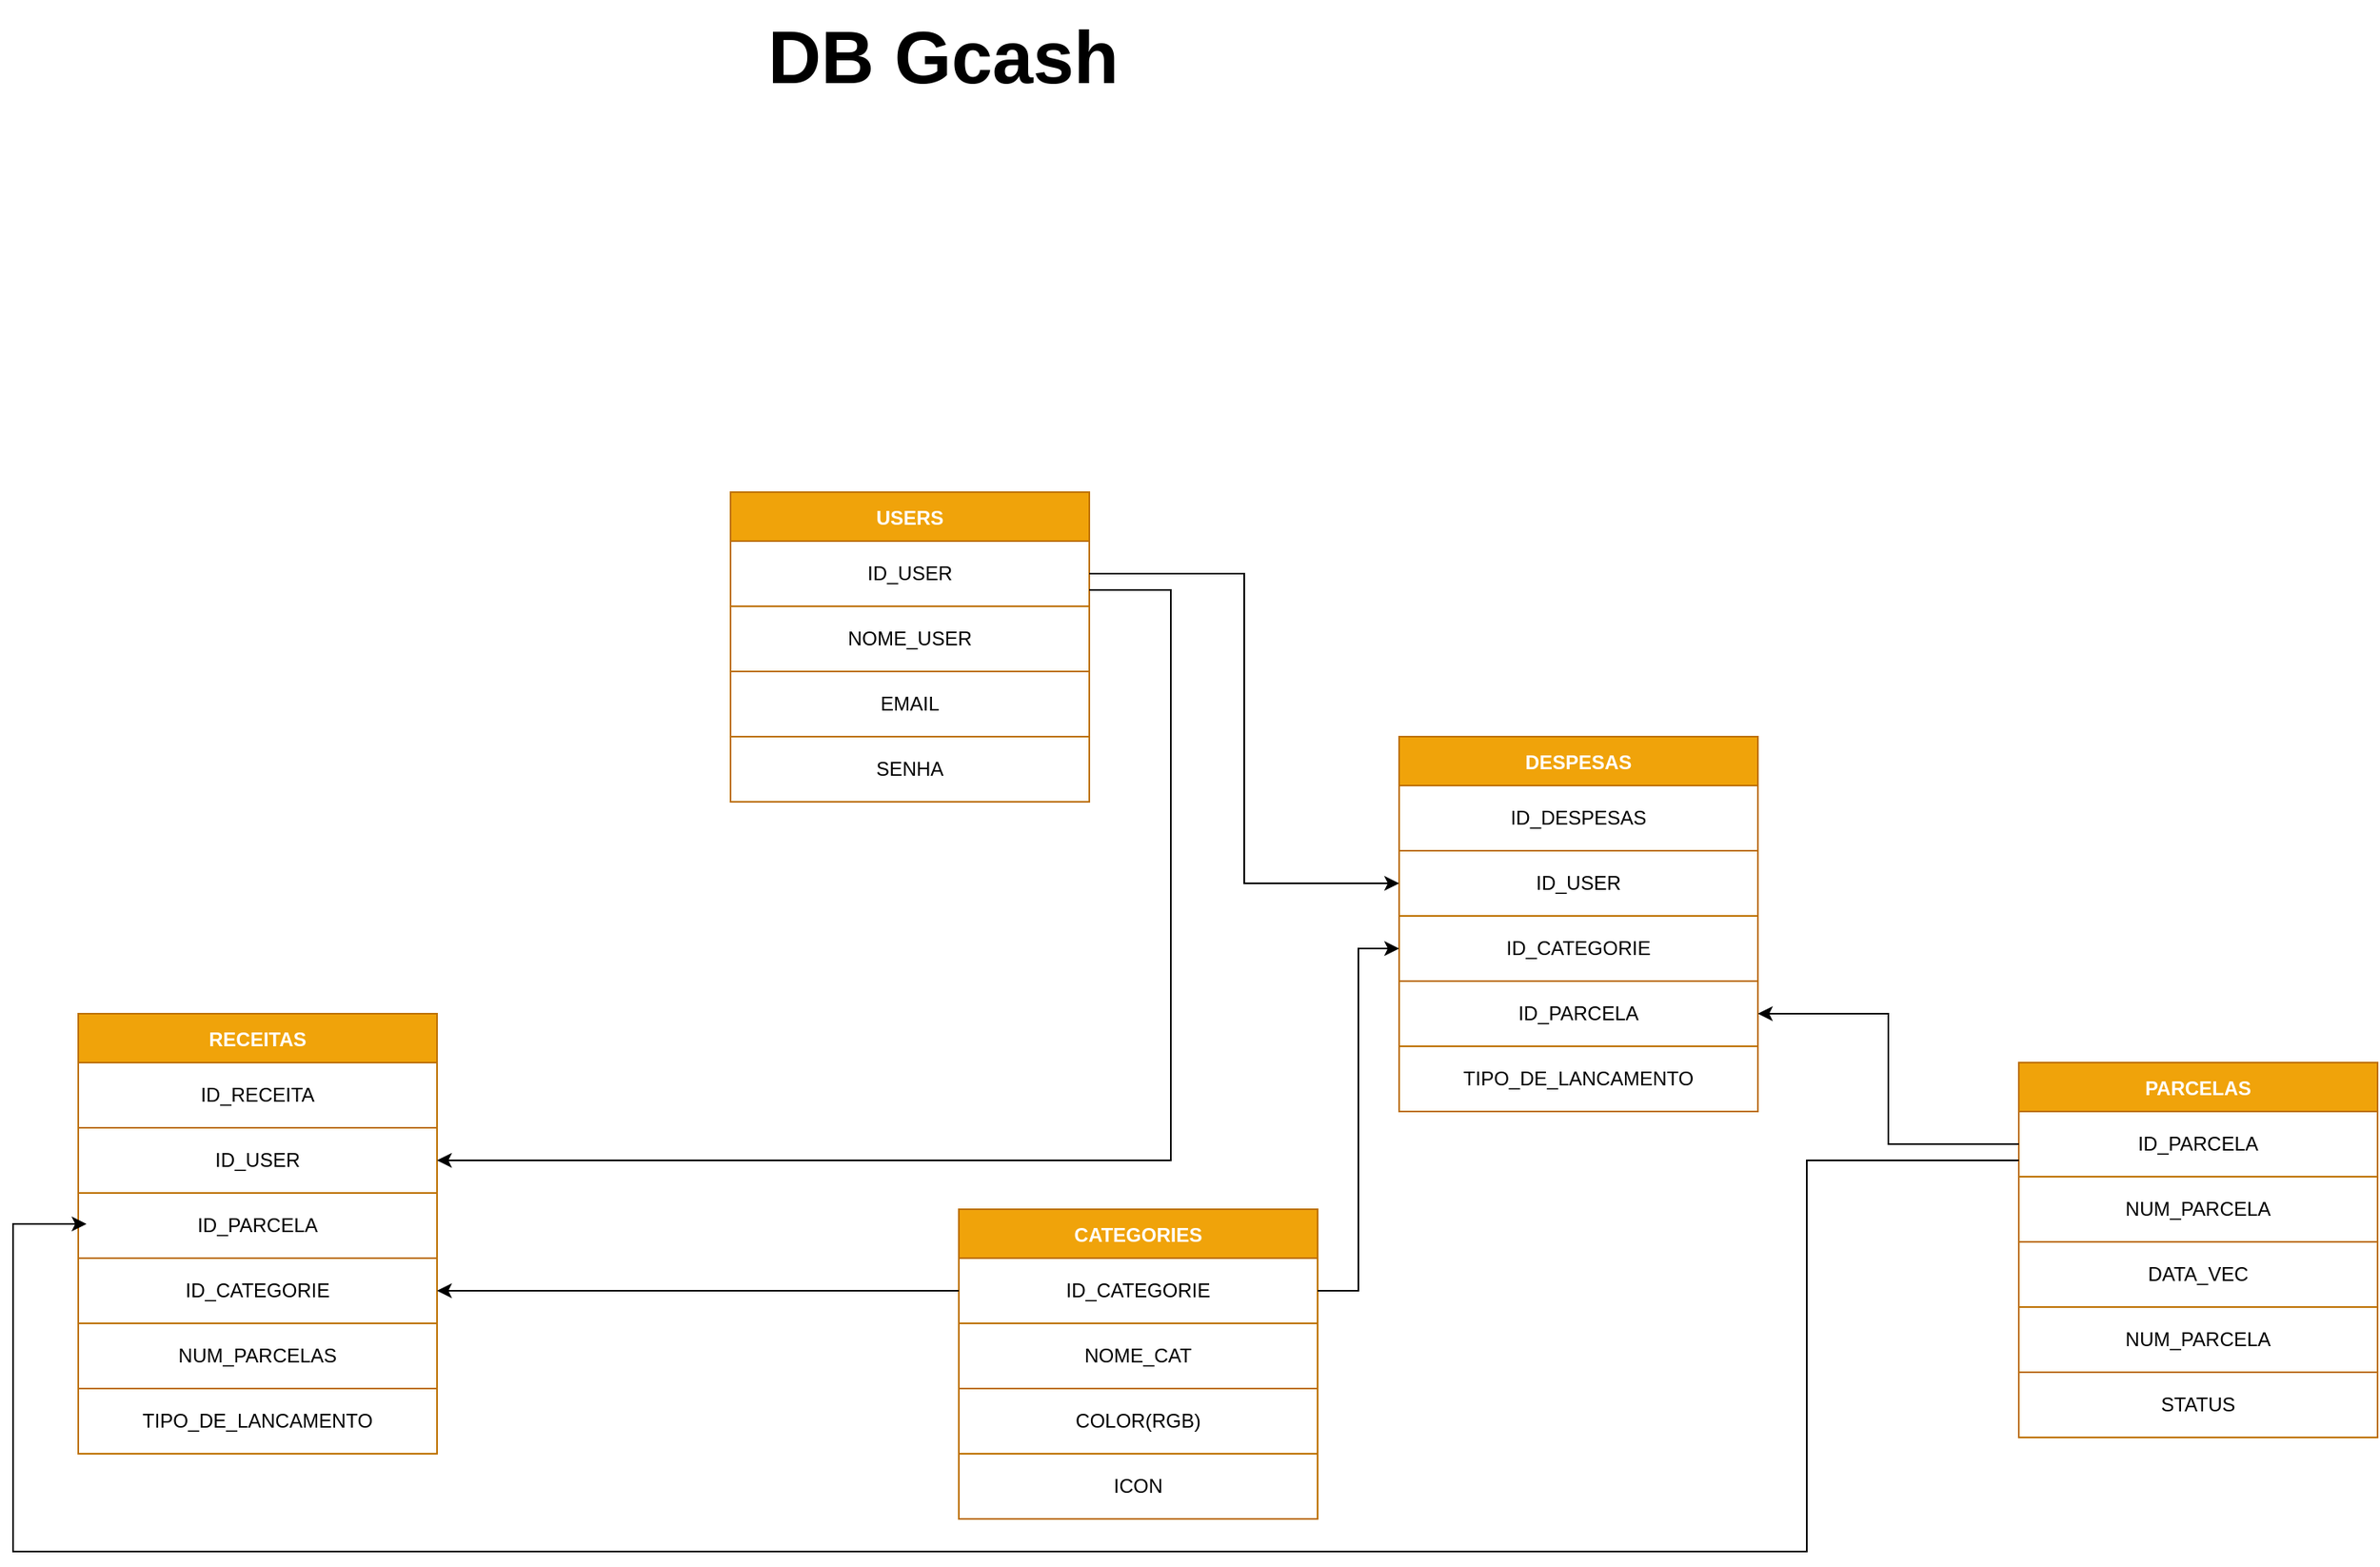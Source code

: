 <mxfile version="28.1.2">
  <diagram name="Page-1" id="HONtUcuGTgJPnPigRkyD">
    <mxGraphModel dx="3044" dy="2406" grid="1" gridSize="10" guides="1" tooltips="1" connect="1" arrows="1" fold="1" page="1" pageScale="1" pageWidth="850" pageHeight="1100" math="0" shadow="0">
      <root>
        <mxCell id="0" />
        <mxCell id="1" parent="0" />
        <mxCell id="EzOqujx-BIELiLcCm2Dk-34" value="CATEGORIES" style="shape=table;startSize=30;container=1;collapsible=0;childLayout=tableLayout;fillColor=#f0a30a;fontColor=#FFFFFF;strokeColor=#BD7000;fontStyle=1" vertex="1" parent="1">
          <mxGeometry x="140" y="500" width="220" height="190" as="geometry" />
        </mxCell>
        <mxCell id="EzOqujx-BIELiLcCm2Dk-35" value="" style="shape=tableRow;horizontal=0;startSize=0;swimlaneHead=0;swimlaneBody=0;strokeColor=inherit;top=0;left=0;bottom=0;right=0;collapsible=0;dropTarget=0;fillColor=none;points=[[0,0.5],[1,0.5]];portConstraint=eastwest;" vertex="1" parent="EzOqujx-BIELiLcCm2Dk-34">
          <mxGeometry y="30" width="220" height="40" as="geometry" />
        </mxCell>
        <mxCell id="EzOqujx-BIELiLcCm2Dk-36" value="ID_CATEGORIE" style="shape=partialRectangle;html=1;whiteSpace=wrap;connectable=0;strokeColor=inherit;overflow=hidden;fillColor=none;top=0;left=0;bottom=0;right=0;pointerEvents=1;" vertex="1" parent="EzOqujx-BIELiLcCm2Dk-35">
          <mxGeometry width="220" height="40" as="geometry">
            <mxRectangle width="220" height="40" as="alternateBounds" />
          </mxGeometry>
        </mxCell>
        <mxCell id="EzOqujx-BIELiLcCm2Dk-37" value="" style="shape=tableRow;horizontal=0;startSize=0;swimlaneHead=0;swimlaneBody=0;strokeColor=inherit;top=0;left=0;bottom=0;right=0;collapsible=0;dropTarget=0;fillColor=none;points=[[0,0.5],[1,0.5]];portConstraint=eastwest;" vertex="1" parent="EzOqujx-BIELiLcCm2Dk-34">
          <mxGeometry y="70" width="220" height="40" as="geometry" />
        </mxCell>
        <mxCell id="EzOqujx-BIELiLcCm2Dk-38" value="NOME_CAT" style="shape=partialRectangle;html=1;whiteSpace=wrap;connectable=0;strokeColor=inherit;overflow=hidden;fillColor=none;top=0;left=0;bottom=0;right=0;pointerEvents=1;" vertex="1" parent="EzOqujx-BIELiLcCm2Dk-37">
          <mxGeometry width="220" height="40" as="geometry">
            <mxRectangle width="220" height="40" as="alternateBounds" />
          </mxGeometry>
        </mxCell>
        <mxCell id="EzOqujx-BIELiLcCm2Dk-39" value="" style="shape=tableRow;horizontal=0;startSize=0;swimlaneHead=0;swimlaneBody=0;strokeColor=inherit;top=0;left=0;bottom=0;right=0;collapsible=0;dropTarget=0;fillColor=none;points=[[0,0.5],[1,0.5]];portConstraint=eastwest;" vertex="1" parent="EzOqujx-BIELiLcCm2Dk-34">
          <mxGeometry y="110" width="220" height="40" as="geometry" />
        </mxCell>
        <mxCell id="EzOqujx-BIELiLcCm2Dk-40" value="COLOR(RGB)" style="shape=partialRectangle;html=1;whiteSpace=wrap;connectable=0;strokeColor=inherit;overflow=hidden;fillColor=none;top=0;left=0;bottom=0;right=0;pointerEvents=1;" vertex="1" parent="EzOqujx-BIELiLcCm2Dk-39">
          <mxGeometry width="220" height="40" as="geometry">
            <mxRectangle width="220" height="40" as="alternateBounds" />
          </mxGeometry>
        </mxCell>
        <mxCell id="EzOqujx-BIELiLcCm2Dk-41" value="" style="shape=tableRow;horizontal=0;startSize=0;swimlaneHead=0;swimlaneBody=0;strokeColor=inherit;top=0;left=0;bottom=0;right=0;collapsible=0;dropTarget=0;fillColor=none;points=[[0,0.5],[1,0.5]];portConstraint=eastwest;" vertex="1" parent="EzOqujx-BIELiLcCm2Dk-34">
          <mxGeometry y="150" width="220" height="40" as="geometry" />
        </mxCell>
        <mxCell id="EzOqujx-BIELiLcCm2Dk-42" value="ICON" style="shape=partialRectangle;html=1;whiteSpace=wrap;connectable=0;strokeColor=inherit;overflow=hidden;fillColor=none;top=0;left=0;bottom=0;right=0;pointerEvents=1;" vertex="1" parent="EzOqujx-BIELiLcCm2Dk-41">
          <mxGeometry width="220" height="40" as="geometry">
            <mxRectangle width="220" height="40" as="alternateBounds" />
          </mxGeometry>
        </mxCell>
        <mxCell id="EzOqujx-BIELiLcCm2Dk-43" value="USERS" style="shape=table;startSize=30;container=1;collapsible=0;childLayout=tableLayout;fillColor=#f0a30a;fontColor=#FFFFFF;strokeColor=#BD7000;fontStyle=1" vertex="1" parent="1">
          <mxGeometry y="60" width="220" height="190" as="geometry" />
        </mxCell>
        <mxCell id="EzOqujx-BIELiLcCm2Dk-44" value="" style="shape=tableRow;horizontal=0;startSize=0;swimlaneHead=0;swimlaneBody=0;strokeColor=inherit;top=0;left=0;bottom=0;right=0;collapsible=0;dropTarget=0;fillColor=none;points=[[0,0.5],[1,0.5]];portConstraint=eastwest;" vertex="1" parent="EzOqujx-BIELiLcCm2Dk-43">
          <mxGeometry y="30" width="220" height="40" as="geometry" />
        </mxCell>
        <mxCell id="EzOqujx-BIELiLcCm2Dk-45" value="ID_USER" style="shape=partialRectangle;html=1;whiteSpace=wrap;connectable=0;strokeColor=inherit;overflow=hidden;fillColor=none;top=0;left=0;bottom=0;right=0;pointerEvents=1;" vertex="1" parent="EzOqujx-BIELiLcCm2Dk-44">
          <mxGeometry width="220" height="40" as="geometry">
            <mxRectangle width="220" height="40" as="alternateBounds" />
          </mxGeometry>
        </mxCell>
        <mxCell id="EzOqujx-BIELiLcCm2Dk-46" value="" style="shape=tableRow;horizontal=0;startSize=0;swimlaneHead=0;swimlaneBody=0;strokeColor=inherit;top=0;left=0;bottom=0;right=0;collapsible=0;dropTarget=0;fillColor=none;points=[[0,0.5],[1,0.5]];portConstraint=eastwest;" vertex="1" parent="EzOqujx-BIELiLcCm2Dk-43">
          <mxGeometry y="70" width="220" height="40" as="geometry" />
        </mxCell>
        <mxCell id="EzOqujx-BIELiLcCm2Dk-47" value="NOME_USER" style="shape=partialRectangle;html=1;whiteSpace=wrap;connectable=0;strokeColor=inherit;overflow=hidden;fillColor=none;top=0;left=0;bottom=0;right=0;pointerEvents=1;" vertex="1" parent="EzOqujx-BIELiLcCm2Dk-46">
          <mxGeometry width="220" height="40" as="geometry">
            <mxRectangle width="220" height="40" as="alternateBounds" />
          </mxGeometry>
        </mxCell>
        <mxCell id="EzOqujx-BIELiLcCm2Dk-48" value="" style="shape=tableRow;horizontal=0;startSize=0;swimlaneHead=0;swimlaneBody=0;strokeColor=inherit;top=0;left=0;bottom=0;right=0;collapsible=0;dropTarget=0;fillColor=none;points=[[0,0.5],[1,0.5]];portConstraint=eastwest;" vertex="1" parent="EzOqujx-BIELiLcCm2Dk-43">
          <mxGeometry y="110" width="220" height="40" as="geometry" />
        </mxCell>
        <mxCell id="EzOqujx-BIELiLcCm2Dk-49" value="EMAIL" style="shape=partialRectangle;html=1;whiteSpace=wrap;connectable=0;strokeColor=inherit;overflow=hidden;fillColor=none;top=0;left=0;bottom=0;right=0;pointerEvents=1;" vertex="1" parent="EzOqujx-BIELiLcCm2Dk-48">
          <mxGeometry width="220" height="40" as="geometry">
            <mxRectangle width="220" height="40" as="alternateBounds" />
          </mxGeometry>
        </mxCell>
        <mxCell id="EzOqujx-BIELiLcCm2Dk-50" value="" style="shape=tableRow;horizontal=0;startSize=0;swimlaneHead=0;swimlaneBody=0;strokeColor=inherit;top=0;left=0;bottom=0;right=0;collapsible=0;dropTarget=0;fillColor=none;points=[[0,0.5],[1,0.5]];portConstraint=eastwest;" vertex="1" parent="EzOqujx-BIELiLcCm2Dk-43">
          <mxGeometry y="150" width="220" height="40" as="geometry" />
        </mxCell>
        <mxCell id="EzOqujx-BIELiLcCm2Dk-51" value="SENHA" style="shape=partialRectangle;html=1;whiteSpace=wrap;connectable=0;strokeColor=inherit;overflow=hidden;fillColor=none;top=0;left=0;bottom=0;right=0;pointerEvents=1;" vertex="1" parent="EzOqujx-BIELiLcCm2Dk-50">
          <mxGeometry width="220" height="40" as="geometry">
            <mxRectangle width="220" height="40" as="alternateBounds" />
          </mxGeometry>
        </mxCell>
        <mxCell id="EzOqujx-BIELiLcCm2Dk-66" value="DESPESAS" style="shape=table;startSize=30;container=1;collapsible=0;childLayout=tableLayout;fillColor=#f0a30a;fontColor=#FFFFFF;strokeColor=#BD7000;fontStyle=1" vertex="1" parent="1">
          <mxGeometry x="410" y="210" width="220" height="230" as="geometry" />
        </mxCell>
        <mxCell id="EzOqujx-BIELiLcCm2Dk-67" value="" style="shape=tableRow;horizontal=0;startSize=0;swimlaneHead=0;swimlaneBody=0;strokeColor=inherit;top=0;left=0;bottom=0;right=0;collapsible=0;dropTarget=0;fillColor=none;points=[[0,0.5],[1,0.5]];portConstraint=eastwest;" vertex="1" parent="EzOqujx-BIELiLcCm2Dk-66">
          <mxGeometry y="30" width="220" height="40" as="geometry" />
        </mxCell>
        <mxCell id="EzOqujx-BIELiLcCm2Dk-68" value="ID_DESPESAS" style="shape=partialRectangle;html=1;whiteSpace=wrap;connectable=0;strokeColor=inherit;overflow=hidden;fillColor=none;top=0;left=0;bottom=0;right=0;pointerEvents=1;" vertex="1" parent="EzOqujx-BIELiLcCm2Dk-67">
          <mxGeometry width="220" height="40" as="geometry">
            <mxRectangle width="220" height="40" as="alternateBounds" />
          </mxGeometry>
        </mxCell>
        <mxCell id="EzOqujx-BIELiLcCm2Dk-69" value="" style="shape=tableRow;horizontal=0;startSize=0;swimlaneHead=0;swimlaneBody=0;strokeColor=inherit;top=0;left=0;bottom=0;right=0;collapsible=0;dropTarget=0;fillColor=none;points=[[0,0.5],[1,0.5]];portConstraint=eastwest;" vertex="1" parent="EzOqujx-BIELiLcCm2Dk-66">
          <mxGeometry y="70" width="220" height="40" as="geometry" />
        </mxCell>
        <mxCell id="EzOqujx-BIELiLcCm2Dk-70" value="ID_USER" style="shape=partialRectangle;html=1;whiteSpace=wrap;connectable=0;strokeColor=inherit;overflow=hidden;fillColor=none;top=0;left=0;bottom=0;right=0;pointerEvents=1;" vertex="1" parent="EzOqujx-BIELiLcCm2Dk-69">
          <mxGeometry width="220" height="40" as="geometry">
            <mxRectangle width="220" height="40" as="alternateBounds" />
          </mxGeometry>
        </mxCell>
        <mxCell id="EzOqujx-BIELiLcCm2Dk-71" value="" style="shape=tableRow;horizontal=0;startSize=0;swimlaneHead=0;swimlaneBody=0;strokeColor=inherit;top=0;left=0;bottom=0;right=0;collapsible=0;dropTarget=0;fillColor=none;points=[[0,0.5],[1,0.5]];portConstraint=eastwest;" vertex="1" parent="EzOqujx-BIELiLcCm2Dk-66">
          <mxGeometry y="110" width="220" height="40" as="geometry" />
        </mxCell>
        <mxCell id="EzOqujx-BIELiLcCm2Dk-72" value="ID_CATEGORIE" style="shape=partialRectangle;html=1;whiteSpace=wrap;connectable=0;strokeColor=inherit;overflow=hidden;fillColor=none;top=0;left=0;bottom=0;right=0;pointerEvents=1;" vertex="1" parent="EzOqujx-BIELiLcCm2Dk-71">
          <mxGeometry width="220" height="40" as="geometry">
            <mxRectangle width="220" height="40" as="alternateBounds" />
          </mxGeometry>
        </mxCell>
        <mxCell id="EzOqujx-BIELiLcCm2Dk-73" value="" style="shape=tableRow;horizontal=0;startSize=0;swimlaneHead=0;swimlaneBody=0;strokeColor=inherit;top=0;left=0;bottom=0;right=0;collapsible=0;dropTarget=0;fillColor=none;points=[[0,0.5],[1,0.5]];portConstraint=eastwest;" vertex="1" parent="EzOqujx-BIELiLcCm2Dk-66">
          <mxGeometry y="150" width="220" height="40" as="geometry" />
        </mxCell>
        <mxCell id="EzOqujx-BIELiLcCm2Dk-74" value="ID_PARCELA" style="shape=partialRectangle;html=1;whiteSpace=wrap;connectable=0;strokeColor=inherit;overflow=hidden;fillColor=none;top=0;left=0;bottom=0;right=0;pointerEvents=1;" vertex="1" parent="EzOqujx-BIELiLcCm2Dk-73">
          <mxGeometry width="220" height="40" as="geometry">
            <mxRectangle width="220" height="40" as="alternateBounds" />
          </mxGeometry>
        </mxCell>
        <mxCell id="EzOqujx-BIELiLcCm2Dk-77" style="shape=tableRow;horizontal=0;startSize=0;swimlaneHead=0;swimlaneBody=0;strokeColor=inherit;top=0;left=0;bottom=0;right=0;collapsible=0;dropTarget=0;fillColor=none;points=[[0,0.5],[1,0.5]];portConstraint=eastwest;" vertex="1" parent="EzOqujx-BIELiLcCm2Dk-66">
          <mxGeometry y="190" width="220" height="40" as="geometry" />
        </mxCell>
        <mxCell id="EzOqujx-BIELiLcCm2Dk-78" value="TIPO_DE_LANCAMENTO" style="shape=partialRectangle;html=1;whiteSpace=wrap;connectable=0;strokeColor=inherit;overflow=hidden;fillColor=none;top=0;left=0;bottom=0;right=0;pointerEvents=1;" vertex="1" parent="EzOqujx-BIELiLcCm2Dk-77">
          <mxGeometry width="220" height="40" as="geometry">
            <mxRectangle width="220" height="40" as="alternateBounds" />
          </mxGeometry>
        </mxCell>
        <mxCell id="EzOqujx-BIELiLcCm2Dk-75" style="edgeStyle=orthogonalEdgeStyle;rounded=0;orthogonalLoop=1;jettySize=auto;html=1;" edge="1" parent="1" source="EzOqujx-BIELiLcCm2Dk-44" target="EzOqujx-BIELiLcCm2Dk-69">
          <mxGeometry relative="1" as="geometry" />
        </mxCell>
        <mxCell id="EzOqujx-BIELiLcCm2Dk-76" style="edgeStyle=orthogonalEdgeStyle;rounded=0;orthogonalLoop=1;jettySize=auto;html=1;exitX=1;exitY=0.5;exitDx=0;exitDy=0;" edge="1" parent="1" source="EzOqujx-BIELiLcCm2Dk-35" target="EzOqujx-BIELiLcCm2Dk-71">
          <mxGeometry relative="1" as="geometry" />
        </mxCell>
        <mxCell id="EzOqujx-BIELiLcCm2Dk-79" value="RECEITAS" style="shape=table;startSize=30;container=1;collapsible=0;childLayout=tableLayout;fillColor=#f0a30a;fontColor=#FFFFFF;strokeColor=#BD7000;fontStyle=1" vertex="1" parent="1">
          <mxGeometry x="-400" y="380" width="220" height="270" as="geometry" />
        </mxCell>
        <mxCell id="EzOqujx-BIELiLcCm2Dk-80" value="" style="shape=tableRow;horizontal=0;startSize=0;swimlaneHead=0;swimlaneBody=0;strokeColor=inherit;top=0;left=0;bottom=0;right=0;collapsible=0;dropTarget=0;fillColor=none;points=[[0,0.5],[1,0.5]];portConstraint=eastwest;" vertex="1" parent="EzOqujx-BIELiLcCm2Dk-79">
          <mxGeometry y="30" width="220" height="40" as="geometry" />
        </mxCell>
        <mxCell id="EzOqujx-BIELiLcCm2Dk-81" value="ID_RECEITA" style="shape=partialRectangle;html=1;whiteSpace=wrap;connectable=0;strokeColor=inherit;overflow=hidden;fillColor=none;top=0;left=0;bottom=0;right=0;pointerEvents=1;" vertex="1" parent="EzOqujx-BIELiLcCm2Dk-80">
          <mxGeometry width="220" height="40" as="geometry">
            <mxRectangle width="220" height="40" as="alternateBounds" />
          </mxGeometry>
        </mxCell>
        <mxCell id="EzOqujx-BIELiLcCm2Dk-82" value="" style="shape=tableRow;horizontal=0;startSize=0;swimlaneHead=0;swimlaneBody=0;strokeColor=inherit;top=0;left=0;bottom=0;right=0;collapsible=0;dropTarget=0;fillColor=none;points=[[0,0.5],[1,0.5]];portConstraint=eastwest;" vertex="1" parent="EzOqujx-BIELiLcCm2Dk-79">
          <mxGeometry y="70" width="220" height="40" as="geometry" />
        </mxCell>
        <mxCell id="EzOqujx-BIELiLcCm2Dk-83" value="ID_USER" style="shape=partialRectangle;html=1;whiteSpace=wrap;connectable=0;strokeColor=inherit;overflow=hidden;fillColor=none;top=0;left=0;bottom=0;right=0;pointerEvents=1;" vertex="1" parent="EzOqujx-BIELiLcCm2Dk-82">
          <mxGeometry width="220" height="40" as="geometry">
            <mxRectangle width="220" height="40" as="alternateBounds" />
          </mxGeometry>
        </mxCell>
        <mxCell id="EzOqujx-BIELiLcCm2Dk-113" style="shape=tableRow;horizontal=0;startSize=0;swimlaneHead=0;swimlaneBody=0;strokeColor=inherit;top=0;left=0;bottom=0;right=0;collapsible=0;dropTarget=0;fillColor=none;points=[[0,0.5],[1,0.5]];portConstraint=eastwest;" vertex="1" parent="EzOqujx-BIELiLcCm2Dk-79">
          <mxGeometry y="110" width="220" height="40" as="geometry" />
        </mxCell>
        <mxCell id="EzOqujx-BIELiLcCm2Dk-114" value="ID_PARCELA" style="shape=partialRectangle;html=1;whiteSpace=wrap;connectable=0;strokeColor=inherit;overflow=hidden;fillColor=none;top=0;left=0;bottom=0;right=0;pointerEvents=1;" vertex="1" parent="EzOqujx-BIELiLcCm2Dk-113">
          <mxGeometry width="220" height="40" as="geometry">
            <mxRectangle width="220" height="40" as="alternateBounds" />
          </mxGeometry>
        </mxCell>
        <mxCell id="EzOqujx-BIELiLcCm2Dk-84" value="" style="shape=tableRow;horizontal=0;startSize=0;swimlaneHead=0;swimlaneBody=0;strokeColor=inherit;top=0;left=0;bottom=0;right=0;collapsible=0;dropTarget=0;fillColor=none;points=[[0,0.5],[1,0.5]];portConstraint=eastwest;" vertex="1" parent="EzOqujx-BIELiLcCm2Dk-79">
          <mxGeometry y="150" width="220" height="40" as="geometry" />
        </mxCell>
        <mxCell id="EzOqujx-BIELiLcCm2Dk-85" value="ID_CATEGORIE" style="shape=partialRectangle;html=1;whiteSpace=wrap;connectable=0;strokeColor=inherit;overflow=hidden;fillColor=none;top=0;left=0;bottom=0;right=0;pointerEvents=1;" vertex="1" parent="EzOqujx-BIELiLcCm2Dk-84">
          <mxGeometry width="220" height="40" as="geometry">
            <mxRectangle width="220" height="40" as="alternateBounds" />
          </mxGeometry>
        </mxCell>
        <mxCell id="EzOqujx-BIELiLcCm2Dk-86" value="" style="shape=tableRow;horizontal=0;startSize=0;swimlaneHead=0;swimlaneBody=0;strokeColor=inherit;top=0;left=0;bottom=0;right=0;collapsible=0;dropTarget=0;fillColor=none;points=[[0,0.5],[1,0.5]];portConstraint=eastwest;" vertex="1" parent="EzOqujx-BIELiLcCm2Dk-79">
          <mxGeometry y="190" width="220" height="40" as="geometry" />
        </mxCell>
        <mxCell id="EzOqujx-BIELiLcCm2Dk-87" value="NUM_PARCELAS" style="shape=partialRectangle;html=1;whiteSpace=wrap;connectable=0;strokeColor=inherit;overflow=hidden;fillColor=none;top=0;left=0;bottom=0;right=0;pointerEvents=1;" vertex="1" parent="EzOqujx-BIELiLcCm2Dk-86">
          <mxGeometry width="220" height="40" as="geometry">
            <mxRectangle width="220" height="40" as="alternateBounds" />
          </mxGeometry>
        </mxCell>
        <mxCell id="EzOqujx-BIELiLcCm2Dk-88" style="shape=tableRow;horizontal=0;startSize=0;swimlaneHead=0;swimlaneBody=0;strokeColor=inherit;top=0;left=0;bottom=0;right=0;collapsible=0;dropTarget=0;fillColor=none;points=[[0,0.5],[1,0.5]];portConstraint=eastwest;" vertex="1" parent="EzOqujx-BIELiLcCm2Dk-79">
          <mxGeometry y="230" width="220" height="40" as="geometry" />
        </mxCell>
        <mxCell id="EzOqujx-BIELiLcCm2Dk-89" value="TIPO_DE_LANCAMENTO" style="shape=partialRectangle;html=1;whiteSpace=wrap;connectable=0;strokeColor=inherit;overflow=hidden;fillColor=none;top=0;left=0;bottom=0;right=0;pointerEvents=1;" vertex="1" parent="EzOqujx-BIELiLcCm2Dk-88">
          <mxGeometry width="220" height="40" as="geometry">
            <mxRectangle width="220" height="40" as="alternateBounds" />
          </mxGeometry>
        </mxCell>
        <mxCell id="EzOqujx-BIELiLcCm2Dk-90" style="edgeStyle=orthogonalEdgeStyle;rounded=0;orthogonalLoop=1;jettySize=auto;html=1;" edge="1" parent="1" source="EzOqujx-BIELiLcCm2Dk-35" target="EzOqujx-BIELiLcCm2Dk-84">
          <mxGeometry relative="1" as="geometry">
            <mxPoint x="361.81" y="660" as="sourcePoint" />
            <mxPoint x="50.05" y="533.16" as="targetPoint" />
            <Array as="points" />
          </mxGeometry>
        </mxCell>
        <mxCell id="EzOqujx-BIELiLcCm2Dk-91" style="edgeStyle=orthogonalEdgeStyle;rounded=0;orthogonalLoop=1;jettySize=auto;html=1;" edge="1" parent="1" target="EzOqujx-BIELiLcCm2Dk-82">
          <mxGeometry relative="1" as="geometry">
            <mxPoint x="220" y="120" as="sourcePoint" />
            <Array as="points">
              <mxPoint x="270" y="120" />
              <mxPoint x="270" y="470" />
            </Array>
          </mxGeometry>
        </mxCell>
        <mxCell id="EzOqujx-BIELiLcCm2Dk-96" value="&lt;b&gt;&lt;font style=&quot;font-size: 45px;&quot;&gt;DB Gcash&lt;/font&gt;&lt;/b&gt;" style="text;html=1;align=center;verticalAlign=middle;resizable=0;points=[];autosize=1;strokeColor=none;fillColor=none;movable=0;rotatable=0;deletable=0;editable=0;locked=1;connectable=0;" vertex="1" parent="1">
          <mxGeometry x="10" y="-242" width="240" height="70" as="geometry" />
        </mxCell>
        <mxCell id="EzOqujx-BIELiLcCm2Dk-99" value="PARCELAS" style="shape=table;startSize=30;container=1;collapsible=0;childLayout=tableLayout;fillColor=#f0a30a;fontColor=#FFFFFF;strokeColor=#BD7000;fontStyle=1" vertex="1" parent="1">
          <mxGeometry x="790" y="410" width="220" height="230" as="geometry" />
        </mxCell>
        <mxCell id="EzOqujx-BIELiLcCm2Dk-100" value="" style="shape=tableRow;horizontal=0;startSize=0;swimlaneHead=0;swimlaneBody=0;strokeColor=inherit;top=0;left=0;bottom=0;right=0;collapsible=0;dropTarget=0;fillColor=none;points=[[0,0.5],[1,0.5]];portConstraint=eastwest;" vertex="1" parent="EzOqujx-BIELiLcCm2Dk-99">
          <mxGeometry y="30" width="220" height="40" as="geometry" />
        </mxCell>
        <mxCell id="EzOqujx-BIELiLcCm2Dk-101" value="ID_PARCELA" style="shape=partialRectangle;html=1;whiteSpace=wrap;connectable=0;strokeColor=inherit;overflow=hidden;fillColor=none;top=0;left=0;bottom=0;right=0;pointerEvents=1;" vertex="1" parent="EzOqujx-BIELiLcCm2Dk-100">
          <mxGeometry width="220" height="40" as="geometry">
            <mxRectangle width="220" height="40" as="alternateBounds" />
          </mxGeometry>
        </mxCell>
        <mxCell id="EzOqujx-BIELiLcCm2Dk-102" value="" style="shape=tableRow;horizontal=0;startSize=0;swimlaneHead=0;swimlaneBody=0;strokeColor=inherit;top=0;left=0;bottom=0;right=0;collapsible=0;dropTarget=0;fillColor=none;points=[[0,0.5],[1,0.5]];portConstraint=eastwest;" vertex="1" parent="EzOqujx-BIELiLcCm2Dk-99">
          <mxGeometry y="70" width="220" height="40" as="geometry" />
        </mxCell>
        <mxCell id="EzOqujx-BIELiLcCm2Dk-103" value="NUM_PARCELA" style="shape=partialRectangle;html=1;whiteSpace=wrap;connectable=0;strokeColor=inherit;overflow=hidden;fillColor=none;top=0;left=0;bottom=0;right=0;pointerEvents=1;" vertex="1" parent="EzOqujx-BIELiLcCm2Dk-102">
          <mxGeometry width="220" height="40" as="geometry">
            <mxRectangle width="220" height="40" as="alternateBounds" />
          </mxGeometry>
        </mxCell>
        <mxCell id="EzOqujx-BIELiLcCm2Dk-104" value="" style="shape=tableRow;horizontal=0;startSize=0;swimlaneHead=0;swimlaneBody=0;strokeColor=inherit;top=0;left=0;bottom=0;right=0;collapsible=0;dropTarget=0;fillColor=none;points=[[0,0.5],[1,0.5]];portConstraint=eastwest;" vertex="1" parent="EzOqujx-BIELiLcCm2Dk-99">
          <mxGeometry y="110" width="220" height="40" as="geometry" />
        </mxCell>
        <mxCell id="EzOqujx-BIELiLcCm2Dk-105" value="DATA_VEC" style="shape=partialRectangle;html=1;whiteSpace=wrap;connectable=0;strokeColor=inherit;overflow=hidden;fillColor=none;top=0;left=0;bottom=0;right=0;pointerEvents=1;" vertex="1" parent="EzOqujx-BIELiLcCm2Dk-104">
          <mxGeometry width="220" height="40" as="geometry">
            <mxRectangle width="220" height="40" as="alternateBounds" />
          </mxGeometry>
        </mxCell>
        <mxCell id="EzOqujx-BIELiLcCm2Dk-106" value="" style="shape=tableRow;horizontal=0;startSize=0;swimlaneHead=0;swimlaneBody=0;strokeColor=inherit;top=0;left=0;bottom=0;right=0;collapsible=0;dropTarget=0;fillColor=none;points=[[0,0.5],[1,0.5]];portConstraint=eastwest;" vertex="1" parent="EzOqujx-BIELiLcCm2Dk-99">
          <mxGeometry y="150" width="220" height="40" as="geometry" />
        </mxCell>
        <mxCell id="EzOqujx-BIELiLcCm2Dk-107" value="NUM_PARCELA" style="shape=partialRectangle;html=1;whiteSpace=wrap;connectable=0;strokeColor=inherit;overflow=hidden;fillColor=none;top=0;left=0;bottom=0;right=0;pointerEvents=1;" vertex="1" parent="EzOqujx-BIELiLcCm2Dk-106">
          <mxGeometry width="220" height="40" as="geometry">
            <mxRectangle width="220" height="40" as="alternateBounds" />
          </mxGeometry>
        </mxCell>
        <mxCell id="EzOqujx-BIELiLcCm2Dk-108" style="shape=tableRow;horizontal=0;startSize=0;swimlaneHead=0;swimlaneBody=0;strokeColor=inherit;top=0;left=0;bottom=0;right=0;collapsible=0;dropTarget=0;fillColor=none;points=[[0,0.5],[1,0.5]];portConstraint=eastwest;" vertex="1" parent="EzOqujx-BIELiLcCm2Dk-99">
          <mxGeometry y="190" width="220" height="40" as="geometry" />
        </mxCell>
        <mxCell id="EzOqujx-BIELiLcCm2Dk-109" value="STATUS" style="shape=partialRectangle;html=1;whiteSpace=wrap;connectable=0;strokeColor=inherit;overflow=hidden;fillColor=none;top=0;left=0;bottom=0;right=0;pointerEvents=1;" vertex="1" parent="EzOqujx-BIELiLcCm2Dk-108">
          <mxGeometry width="220" height="40" as="geometry">
            <mxRectangle width="220" height="40" as="alternateBounds" />
          </mxGeometry>
        </mxCell>
        <mxCell id="EzOqujx-BIELiLcCm2Dk-112" style="edgeStyle=orthogonalEdgeStyle;rounded=0;orthogonalLoop=1;jettySize=auto;html=1;entryX=1;entryY=0.5;entryDx=0;entryDy=0;" edge="1" parent="1" source="EzOqujx-BIELiLcCm2Dk-100" target="EzOqujx-BIELiLcCm2Dk-73">
          <mxGeometry relative="1" as="geometry">
            <Array as="points">
              <mxPoint x="710" y="460" />
              <mxPoint x="710" y="380" />
            </Array>
          </mxGeometry>
        </mxCell>
        <mxCell id="EzOqujx-BIELiLcCm2Dk-127" style="edgeStyle=orthogonalEdgeStyle;rounded=0;orthogonalLoop=1;jettySize=auto;html=1;entryX=0.023;entryY=0.475;entryDx=0;entryDy=0;entryPerimeter=0;" edge="1" parent="1" source="EzOqujx-BIELiLcCm2Dk-100" target="EzOqujx-BIELiLcCm2Dk-113">
          <mxGeometry relative="1" as="geometry">
            <Array as="points">
              <mxPoint x="660" y="470" />
              <mxPoint x="660" y="710" />
              <mxPoint x="-440" y="710" />
              <mxPoint x="-440" y="509" />
            </Array>
          </mxGeometry>
        </mxCell>
      </root>
    </mxGraphModel>
  </diagram>
</mxfile>
